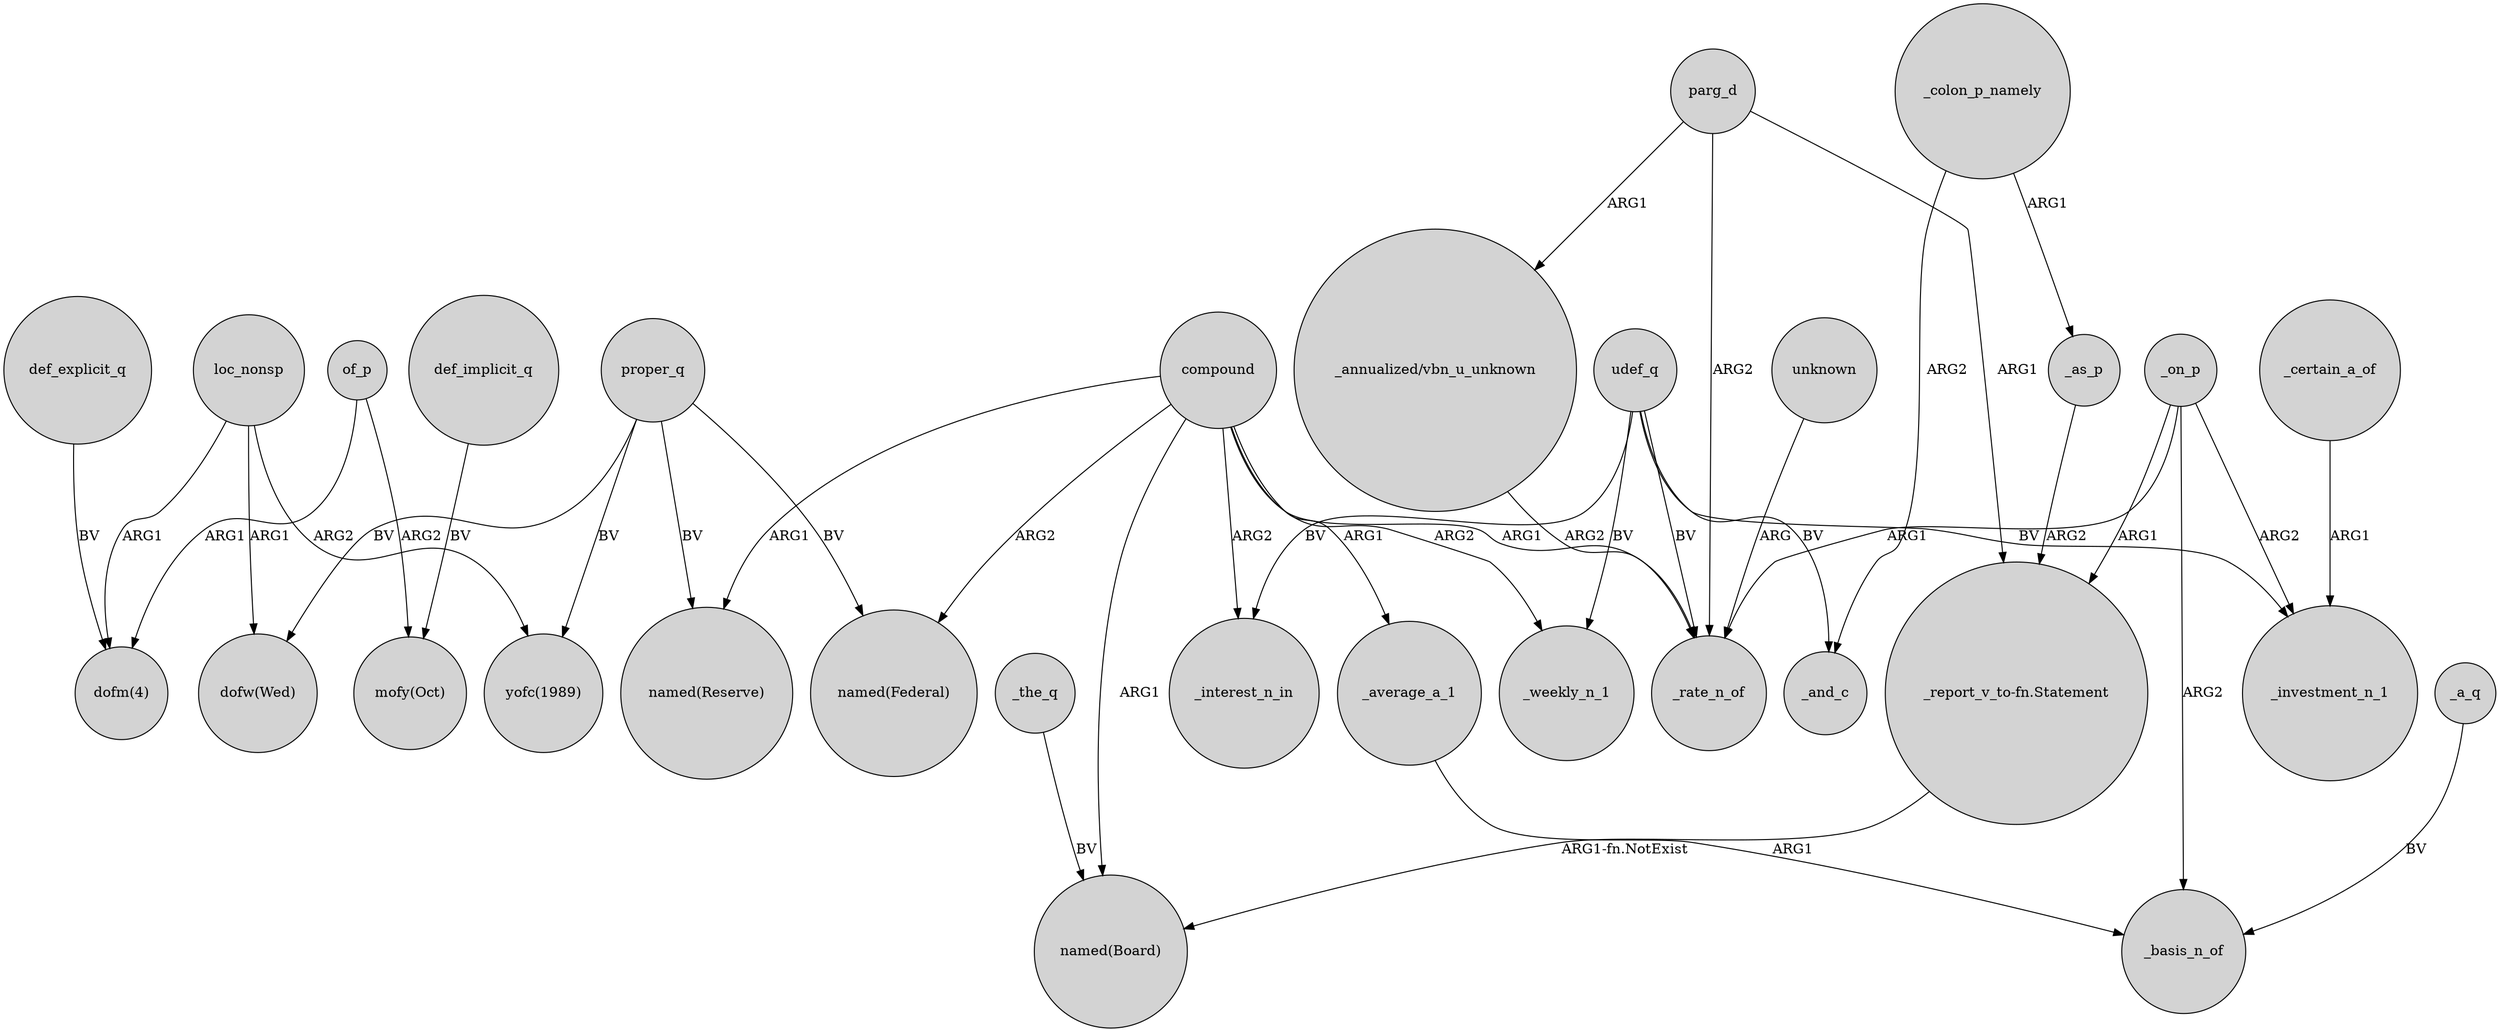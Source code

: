 digraph {
	node [shape=circle style=filled]
	compound -> "named(Reserve)" [label=ARG1]
	_the_q -> "named(Board)" [label=BV]
	compound -> _weekly_n_1 [label=ARG2]
	loc_nonsp -> "dofw(Wed)" [label=ARG1]
	proper_q -> "named(Reserve)" [label=BV]
	def_implicit_q -> "mofy(Oct)" [label=BV]
	def_explicit_q -> "dofm(4)" [label=BV]
	parg_d -> "_annualized/vbn_u_unknown" [label=ARG1]
	_on_p -> _investment_n_1 [label=ARG2]
	"_report_v_to-fn.Statement" -> "named(Board)" [label="ARG1-fn.NotExist"]
	compound -> _rate_n_of [label=ARG1]
	_on_p -> "_report_v_to-fn.Statement" [label=ARG1]
	of_p -> "mofy(Oct)" [label=ARG2]
	udef_q -> _rate_n_of [label=BV]
	_as_p -> "_report_v_to-fn.Statement" [label=ARG2]
	unknown -> _rate_n_of [label=ARG]
	udef_q -> _interest_n_in [label=BV]
	compound -> _interest_n_in [label=ARG2]
	_a_q -> _basis_n_of [label=BV]
	_colon_p_namely -> _and_c [label=ARG2]
	_average_a_1 -> _basis_n_of [label=ARG1]
	proper_q -> "yofc(1989)" [label=BV]
	loc_nonsp -> "dofm(4)" [label=ARG1]
	compound -> "named(Board)" [label=ARG1]
	proper_q -> "dofw(Wed)" [label=BV]
	"_annualized/vbn_u_unknown" -> _rate_n_of [label=ARG2]
	parg_d -> "_report_v_to-fn.Statement" [label=ARG1]
	_certain_a_of -> _investment_n_1 [label=ARG1]
	proper_q -> "named(Federal)" [label=BV]
	loc_nonsp -> "yofc(1989)" [label=ARG2]
	compound -> _average_a_1 [label=ARG1]
	udef_q -> _investment_n_1 [label=BV]
	_on_p -> _basis_n_of [label=ARG2]
	_colon_p_namely -> _as_p [label=ARG1]
	_on_p -> _rate_n_of [label=ARG1]
	compound -> "named(Federal)" [label=ARG2]
	udef_q -> _and_c [label=BV]
	parg_d -> _rate_n_of [label=ARG2]
	udef_q -> _weekly_n_1 [label=BV]
	of_p -> "dofm(4)" [label=ARG1]
}
